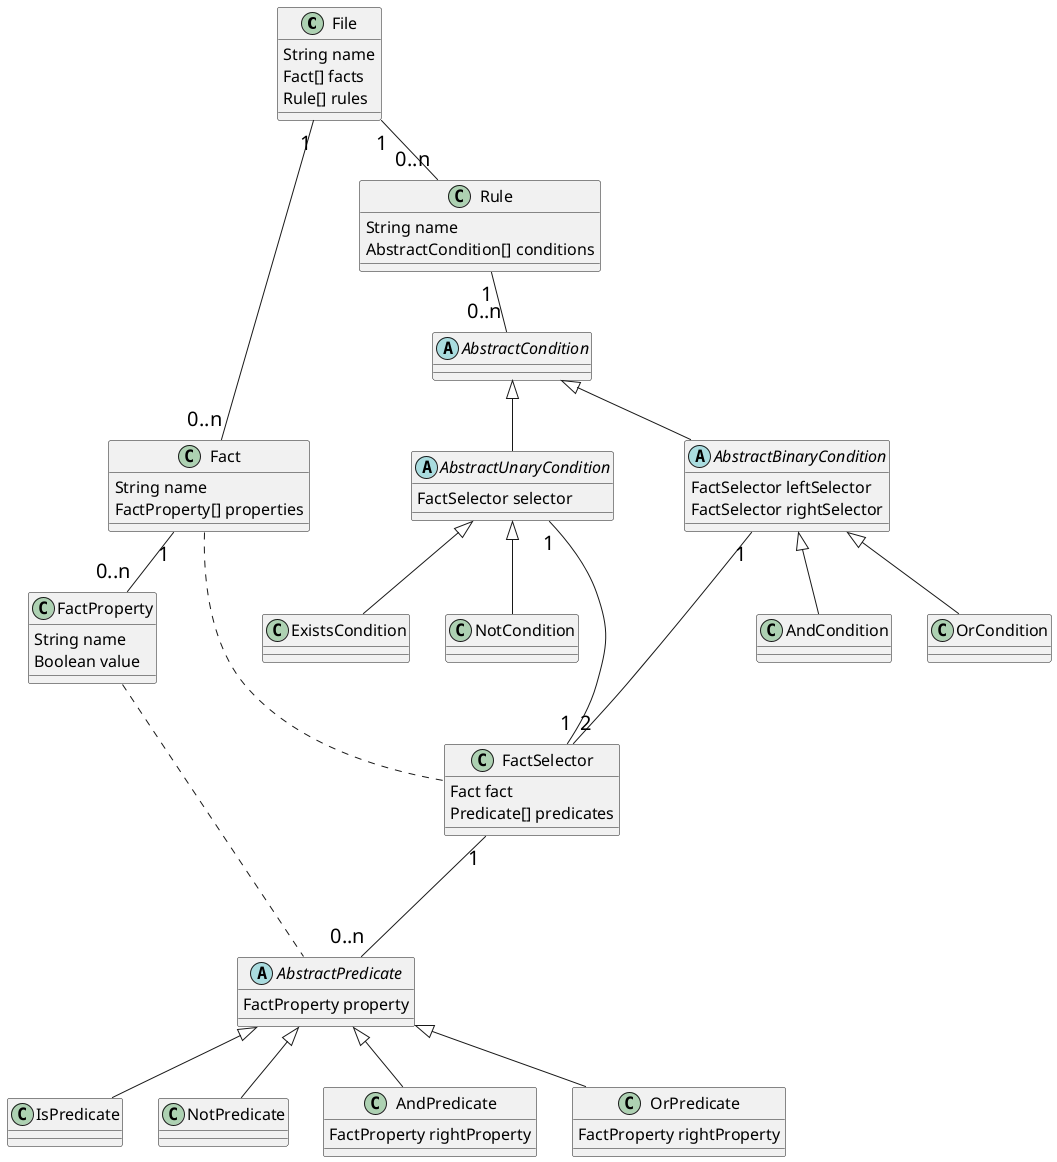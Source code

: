 @startuml "The Really Simple Rule Language"
    skinparam ClassFontSize 16
    skinparam ClassAttributeFontSize 16
    skinparam ArrowFontSize 20
 
    class File
        File : String name
        File : Fact[] facts
        File : Rule[] rules 

    class Fact
        Fact : String name
        Fact : FactProperty[] properties
    
    File "1" -- "0..n" Fact

    class FactProperty
        FactProperty : String name
        FactProperty : Boolean value 

    Fact "1" -- "0..n" FactProperty

    class Rule
        Rule : String name
        Rule : AbstractCondition[] conditions

    File "1" -- "0..n" Rule

    abstract class AbstractCondition
        
    Rule "1" -- "0..n" AbstractCondition
    
    abstract class AbstractUnaryCondition
        AbstractUnaryCondition : FactSelector selector

    AbstractCondition <|-- AbstractUnaryCondition

    class ExistsCondition

    AbstractUnaryCondition <|-- ExistsCondition

    class NotCondition

    AbstractUnaryCondition <|-- NotCondition

    abstract class AbstractBinaryCondition
        AbstractBinaryCondition : FactSelector leftSelector
        AbstractBinaryCondition : FactSelector rightSelector


    class FactSelector
        FactSelector : Fact fact
        FactSelector : Predicate[] predicates

    AbstractUnaryCondition "1" --- "1" FactSelector
    AbstractBinaryCondition "1" --- "2" FactSelector
    Fact ... FactSelector
    
    AbstractCondition <|-- AbstractBinaryCondition

    class AndCondition

    AbstractBinaryCondition <|-- AndCondition

    class OrCondition

    AbstractBinaryCondition <|-- OrCondition

    abstract class AbstractPredicate
        AbstractPredicate : FactProperty property

    FactSelector "1" --- "0..n" AbstractPredicate
    FactProperty .... AbstractPredicate
    
    class IsPredicate
    
    AbstractPredicate <|-- IsPredicate

    class NotPredicate

    AbstractPredicate <|-- NotPredicate

    class AndPredicate
        AndPredicate : FactProperty rightProperty

    AbstractPredicate <|-- AndPredicate

    class OrPredicate
        OrPredicate : FactProperty rightProperty

    AbstractPredicate <|-- OrPredicate
    
    
        

@enduml